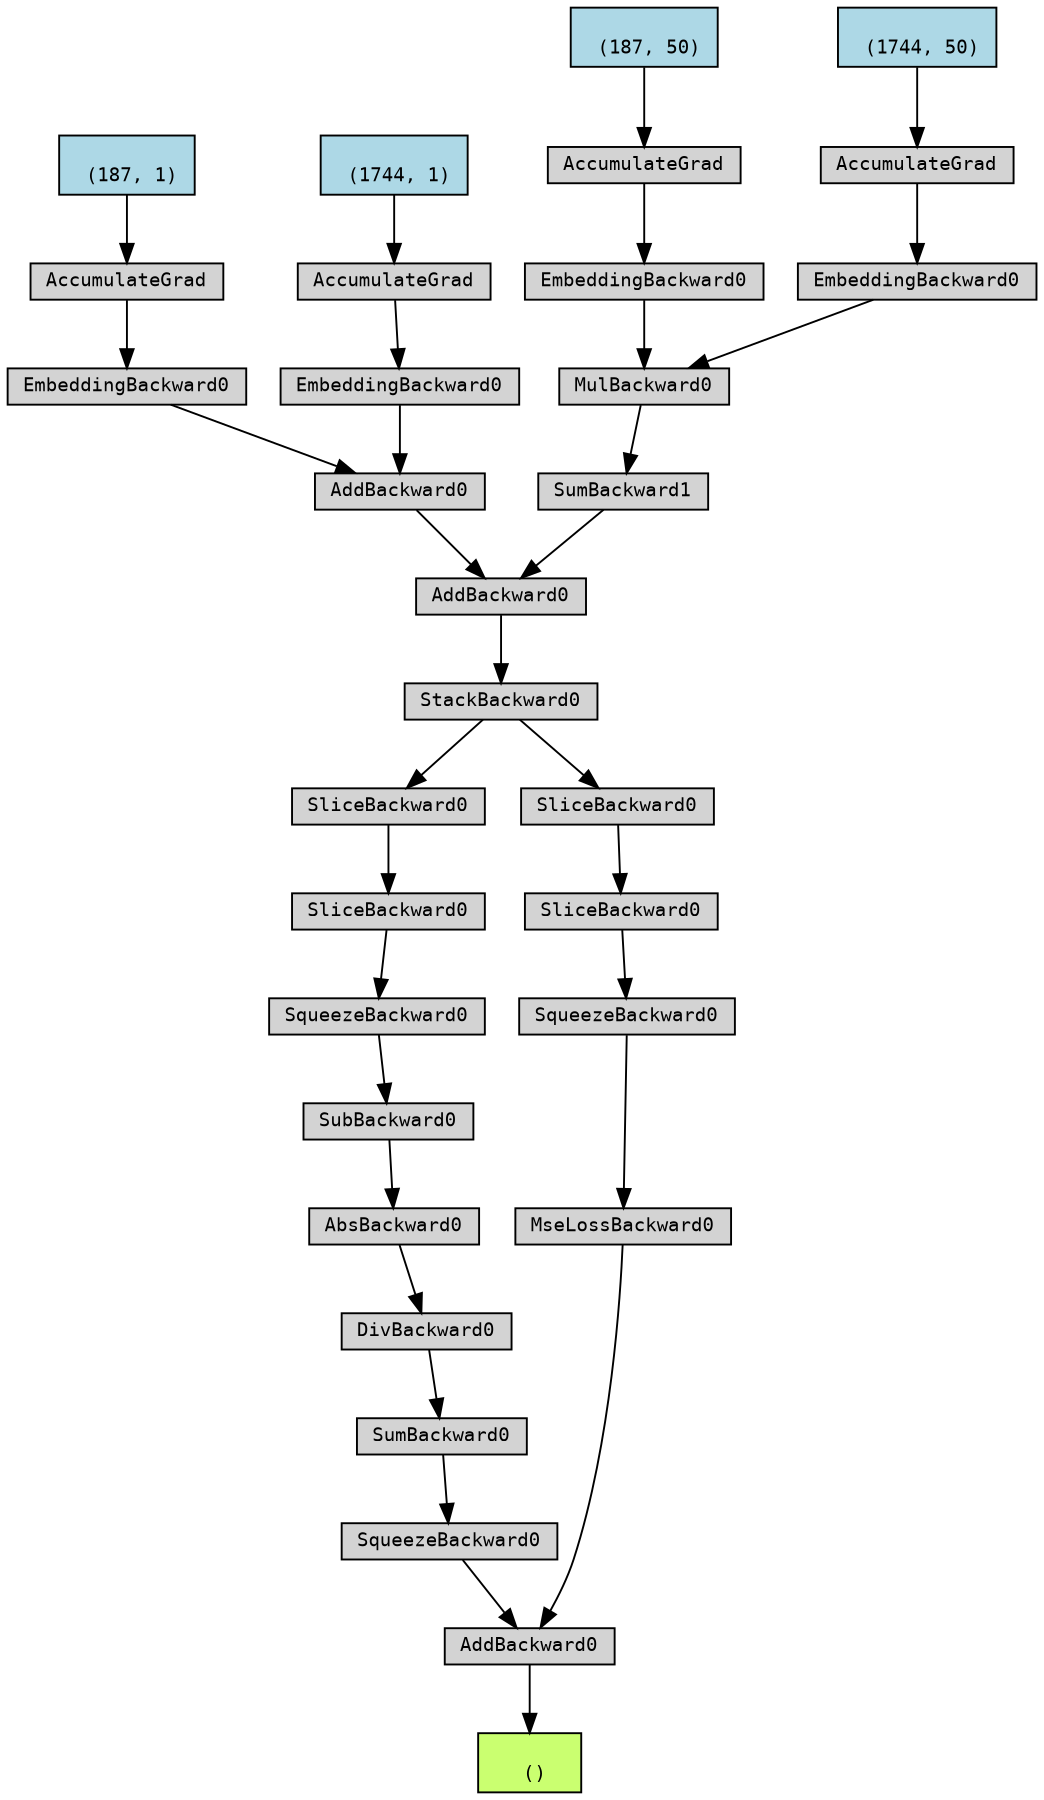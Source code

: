 digraph {
	graph [size="12,12"]
	node [align=left fontname=monospace fontsize=10 height=0.2 ranksep=0.1 shape=box style=filled]
	5281882816 [label="
 ()" fillcolor=darkolivegreen1]
	5285517872 [label=AddBackward0]
	5285518160 -> 5285517872
	5285518160 [label=SqueezeBackward0]
	5285518256 -> 5285518160
	5285518256 [label=SumBackward0]
	5285517968 -> 5285518256
	5285517968 [label=DivBackward0]
	5285519264 -> 5285517968
	5285519264 [label=AbsBackward0]
	5285517488 -> 5285519264
	5285517488 [label=SubBackward0]
	5285518112 -> 5285517488
	5285518112 [label=SqueezeBackward0]
	5285518928 -> 5285518112
	5285518928 [label=SliceBackward0]
	5285517200 -> 5285518928
	5285517200 [label=SliceBackward0]
	5285516192 -> 5285517200
	5285516192 [label=StackBackward0]
	5285516432 -> 5285516192
	5285516432 [label=AddBackward0]
	5285518016 -> 5285516432
	5285518016 [label=AddBackward0]
	5285517344 -> 5285518016
	5285517344 [label=EmbeddingBackward0]
	5285518064 -> 5285517344
	5280837200 [label="
 (187, 1)" fillcolor=lightblue]
	5280837200 -> 5285518064
	5285518064 [label=AccumulateGrad]
	5285518688 -> 5285518016
	5285518688 [label=EmbeddingBackward0]
	5285517296 -> 5285518688
	5280789424 [label="
 (1744, 1)" fillcolor=lightblue]
	5280789424 -> 5285517296
	5285517296 [label=AccumulateGrad]
	5285519120 -> 5285516432
	5285519120 [label=SumBackward1]
	5285518640 -> 5285519120
	5285518640 [label=MulBackward0]
	5285518976 -> 5285518640
	5285518976 [label=EmbeddingBackward0]
	5285515328 -> 5285518976
	5280835520 [label="
 (187, 50)" fillcolor=lightblue]
	5280835520 -> 5285515328
	5285515328 [label=AccumulateGrad]
	5285518352 -> 5285518640
	5285518352 [label=EmbeddingBackward0]
	5285517680 -> 5285518352
	5280837360 [label="
 (1744, 50)" fillcolor=lightblue]
	5280837360 -> 5285517680
	5285517680 [label=AccumulateGrad]
	5285516720 -> 5285517872
	5285516720 [label=MseLossBackward0]
	5285519216 -> 5285516720
	5285519216 [label=SqueezeBackward0]
	5285515520 -> 5285519216
	5285515520 [label=SliceBackward0]
	5285516960 -> 5285515520
	5285516960 [label=SliceBackward0]
	5285516192 -> 5285516960
	5285517872 -> 5281882816
}
